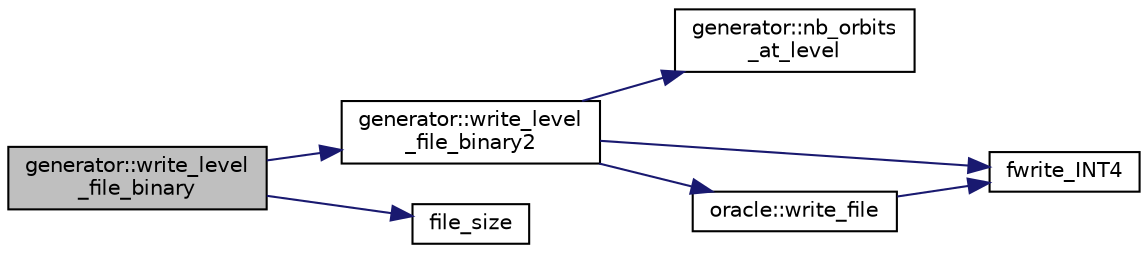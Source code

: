 digraph "generator::write_level_file_binary"
{
  edge [fontname="Helvetica",fontsize="10",labelfontname="Helvetica",labelfontsize="10"];
  node [fontname="Helvetica",fontsize="10",shape=record];
  rankdir="LR";
  Node22791 [label="generator::write_level\l_file_binary",height=0.2,width=0.4,color="black", fillcolor="grey75", style="filled", fontcolor="black"];
  Node22791 -> Node22792 [color="midnightblue",fontsize="10",style="solid",fontname="Helvetica"];
  Node22792 [label="generator::write_level\l_file_binary2",height=0.2,width=0.4,color="black", fillcolor="white", style="filled",URL="$d7/d73/classgenerator.html#ae37a4c0debe10a44f17db9fb618578ec"];
  Node22792 -> Node22793 [color="midnightblue",fontsize="10",style="solid",fontname="Helvetica"];
  Node22793 [label="generator::nb_orbits\l_at_level",height=0.2,width=0.4,color="black", fillcolor="white", style="filled",URL="$d7/d73/classgenerator.html#a020f3d8378448310d044a4a24fadf301"];
  Node22792 -> Node22794 [color="midnightblue",fontsize="10",style="solid",fontname="Helvetica"];
  Node22794 [label="fwrite_INT4",height=0.2,width=0.4,color="black", fillcolor="white", style="filled",URL="$df/dbf/sajeeb_8_c.html#a2e1091b3187c01029a1a1453ce9e8639"];
  Node22792 -> Node22795 [color="midnightblue",fontsize="10",style="solid",fontname="Helvetica"];
  Node22795 [label="oracle::write_file",height=0.2,width=0.4,color="black", fillcolor="white", style="filled",URL="$d7/da7/classoracle.html#af69a81f09a0590a7d75e97126d481ceb"];
  Node22795 -> Node22794 [color="midnightblue",fontsize="10",style="solid",fontname="Helvetica"];
  Node22791 -> Node22796 [color="midnightblue",fontsize="10",style="solid",fontname="Helvetica"];
  Node22796 [label="file_size",height=0.2,width=0.4,color="black", fillcolor="white", style="filled",URL="$df/dbf/sajeeb_8_c.html#a5c37cf5785204b6e9adf647dc14d0e50"];
}
